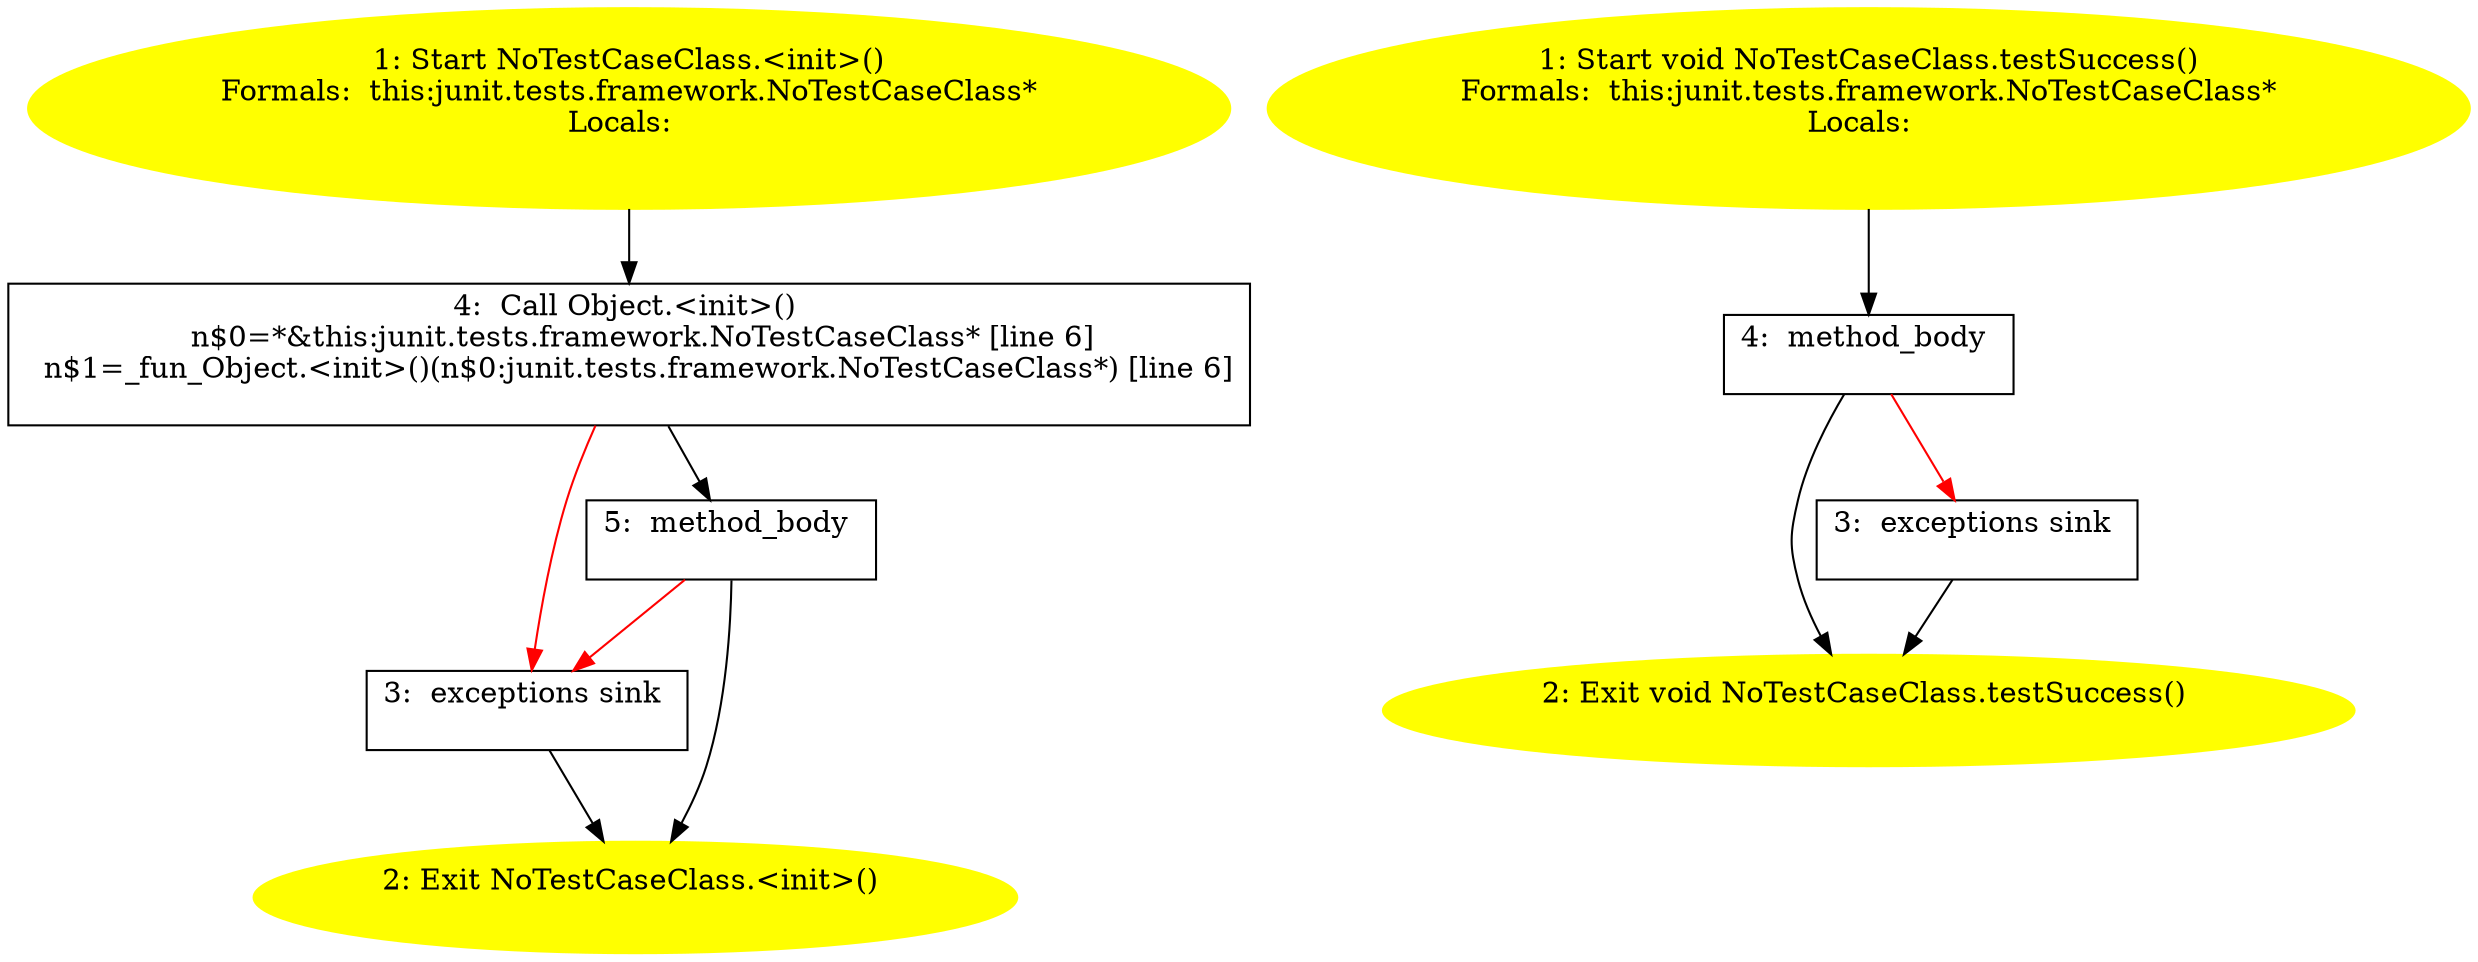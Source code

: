 /* @generated */
digraph cfg {
"junit.tests.framework.NoTestCaseClass.<init>().51372e2fdaab89beeda332d59972b16b_1" [label="1: Start NoTestCaseClass.<init>()\nFormals:  this:junit.tests.framework.NoTestCaseClass*\nLocals:  \n  " color=yellow style=filled]
	

	 "junit.tests.framework.NoTestCaseClass.<init>().51372e2fdaab89beeda332d59972b16b_1" -> "junit.tests.framework.NoTestCaseClass.<init>().51372e2fdaab89beeda332d59972b16b_4" ;
"junit.tests.framework.NoTestCaseClass.<init>().51372e2fdaab89beeda332d59972b16b_2" [label="2: Exit NoTestCaseClass.<init>() \n  " color=yellow style=filled]
	

"junit.tests.framework.NoTestCaseClass.<init>().51372e2fdaab89beeda332d59972b16b_3" [label="3:  exceptions sink \n  " shape="box"]
	

	 "junit.tests.framework.NoTestCaseClass.<init>().51372e2fdaab89beeda332d59972b16b_3" -> "junit.tests.framework.NoTestCaseClass.<init>().51372e2fdaab89beeda332d59972b16b_2" ;
"junit.tests.framework.NoTestCaseClass.<init>().51372e2fdaab89beeda332d59972b16b_4" [label="4:  Call Object.<init>() \n   n$0=*&this:junit.tests.framework.NoTestCaseClass* [line 6]\n  n$1=_fun_Object.<init>()(n$0:junit.tests.framework.NoTestCaseClass*) [line 6]\n " shape="box"]
	

	 "junit.tests.framework.NoTestCaseClass.<init>().51372e2fdaab89beeda332d59972b16b_4" -> "junit.tests.framework.NoTestCaseClass.<init>().51372e2fdaab89beeda332d59972b16b_5" ;
	 "junit.tests.framework.NoTestCaseClass.<init>().51372e2fdaab89beeda332d59972b16b_4" -> "junit.tests.framework.NoTestCaseClass.<init>().51372e2fdaab89beeda332d59972b16b_3" [color="red" ];
"junit.tests.framework.NoTestCaseClass.<init>().51372e2fdaab89beeda332d59972b16b_5" [label="5:  method_body \n  " shape="box"]
	

	 "junit.tests.framework.NoTestCaseClass.<init>().51372e2fdaab89beeda332d59972b16b_5" -> "junit.tests.framework.NoTestCaseClass.<init>().51372e2fdaab89beeda332d59972b16b_2" ;
	 "junit.tests.framework.NoTestCaseClass.<init>().51372e2fdaab89beeda332d59972b16b_5" -> "junit.tests.framework.NoTestCaseClass.<init>().51372e2fdaab89beeda332d59972b16b_3" [color="red" ];
"junit.tests.framework.NoTestCaseClass.testSuccess():void.68f96068a3eb13e95c7cb895df69b1e3_1" [label="1: Start void NoTestCaseClass.testSuccess()\nFormals:  this:junit.tests.framework.NoTestCaseClass*\nLocals:  \n  " color=yellow style=filled]
	

	 "junit.tests.framework.NoTestCaseClass.testSuccess():void.68f96068a3eb13e95c7cb895df69b1e3_1" -> "junit.tests.framework.NoTestCaseClass.testSuccess():void.68f96068a3eb13e95c7cb895df69b1e3_4" ;
"junit.tests.framework.NoTestCaseClass.testSuccess():void.68f96068a3eb13e95c7cb895df69b1e3_2" [label="2: Exit void NoTestCaseClass.testSuccess() \n  " color=yellow style=filled]
	

"junit.tests.framework.NoTestCaseClass.testSuccess():void.68f96068a3eb13e95c7cb895df69b1e3_3" [label="3:  exceptions sink \n  " shape="box"]
	

	 "junit.tests.framework.NoTestCaseClass.testSuccess():void.68f96068a3eb13e95c7cb895df69b1e3_3" -> "junit.tests.framework.NoTestCaseClass.testSuccess():void.68f96068a3eb13e95c7cb895df69b1e3_2" ;
"junit.tests.framework.NoTestCaseClass.testSuccess():void.68f96068a3eb13e95c7cb895df69b1e3_4" [label="4:  method_body \n  " shape="box"]
	

	 "junit.tests.framework.NoTestCaseClass.testSuccess():void.68f96068a3eb13e95c7cb895df69b1e3_4" -> "junit.tests.framework.NoTestCaseClass.testSuccess():void.68f96068a3eb13e95c7cb895df69b1e3_2" ;
	 "junit.tests.framework.NoTestCaseClass.testSuccess():void.68f96068a3eb13e95c7cb895df69b1e3_4" -> "junit.tests.framework.NoTestCaseClass.testSuccess():void.68f96068a3eb13e95c7cb895df69b1e3_3" [color="red" ];
}
